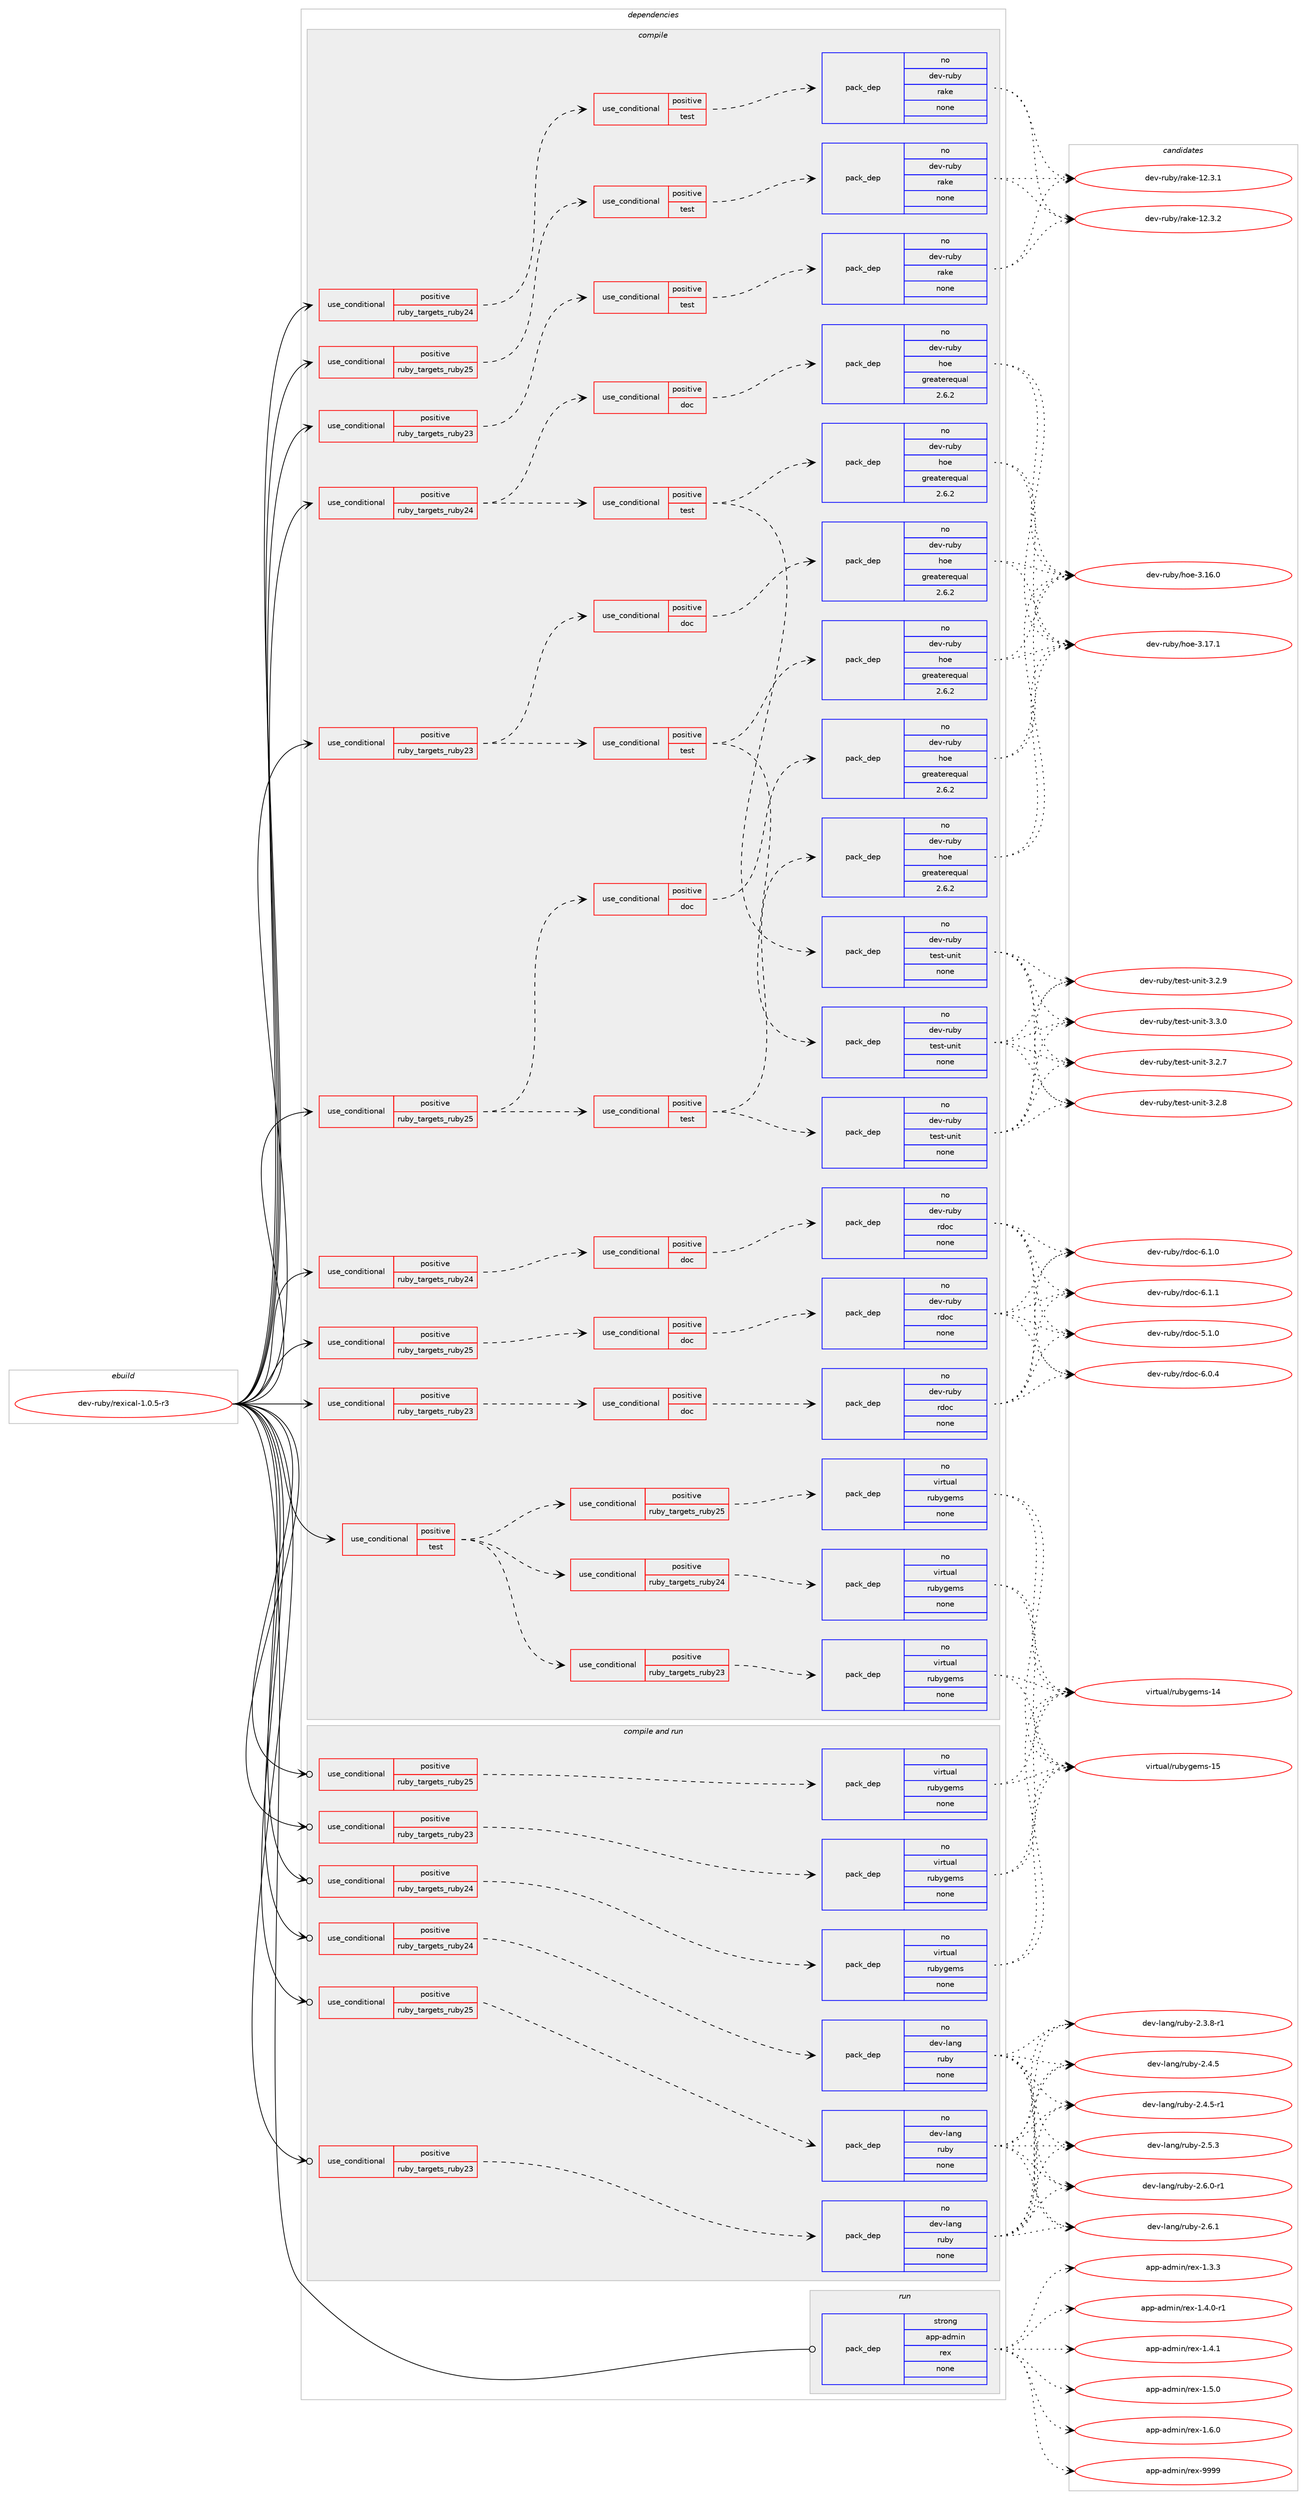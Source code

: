 digraph prolog {

# *************
# Graph options
# *************

newrank=true;
concentrate=true;
compound=true;
graph [rankdir=LR,fontname=Helvetica,fontsize=10,ranksep=1.5];#, ranksep=2.5, nodesep=0.2];
edge  [arrowhead=vee];
node  [fontname=Helvetica,fontsize=10];

# **********
# The ebuild
# **********

subgraph cluster_leftcol {
color=gray;
rank=same;
label=<<i>ebuild</i>>;
id [label="dev-ruby/rexical-1.0.5-r3", color=red, width=4, href="../dev-ruby/rexical-1.0.5-r3.svg"];
}

# ****************
# The dependencies
# ****************

subgraph cluster_midcol {
color=gray;
label=<<i>dependencies</i>>;
subgraph cluster_compile {
fillcolor="#eeeeee";
style=filled;
label=<<i>compile</i>>;
subgraph cond413182 {
dependency1518939 [label=<<TABLE BORDER="0" CELLBORDER="1" CELLSPACING="0" CELLPADDING="4"><TR><TD ROWSPAN="3" CELLPADDING="10">use_conditional</TD></TR><TR><TD>positive</TD></TR><TR><TD>ruby_targets_ruby23</TD></TR></TABLE>>, shape=none, color=red];
subgraph cond413183 {
dependency1518940 [label=<<TABLE BORDER="0" CELLBORDER="1" CELLSPACING="0" CELLPADDING="4"><TR><TD ROWSPAN="3" CELLPADDING="10">use_conditional</TD></TR><TR><TD>positive</TD></TR><TR><TD>doc</TD></TR></TABLE>>, shape=none, color=red];
subgraph pack1082251 {
dependency1518941 [label=<<TABLE BORDER="0" CELLBORDER="1" CELLSPACING="0" CELLPADDING="4" WIDTH="220"><TR><TD ROWSPAN="6" CELLPADDING="30">pack_dep</TD></TR><TR><TD WIDTH="110">no</TD></TR><TR><TD>dev-ruby</TD></TR><TR><TD>hoe</TD></TR><TR><TD>greaterequal</TD></TR><TR><TD>2.6.2</TD></TR></TABLE>>, shape=none, color=blue];
}
dependency1518940:e -> dependency1518941:w [weight=20,style="dashed",arrowhead="vee"];
}
dependency1518939:e -> dependency1518940:w [weight=20,style="dashed",arrowhead="vee"];
subgraph cond413184 {
dependency1518942 [label=<<TABLE BORDER="0" CELLBORDER="1" CELLSPACING="0" CELLPADDING="4"><TR><TD ROWSPAN="3" CELLPADDING="10">use_conditional</TD></TR><TR><TD>positive</TD></TR><TR><TD>test</TD></TR></TABLE>>, shape=none, color=red];
subgraph pack1082252 {
dependency1518943 [label=<<TABLE BORDER="0" CELLBORDER="1" CELLSPACING="0" CELLPADDING="4" WIDTH="220"><TR><TD ROWSPAN="6" CELLPADDING="30">pack_dep</TD></TR><TR><TD WIDTH="110">no</TD></TR><TR><TD>dev-ruby</TD></TR><TR><TD>hoe</TD></TR><TR><TD>greaterequal</TD></TR><TR><TD>2.6.2</TD></TR></TABLE>>, shape=none, color=blue];
}
dependency1518942:e -> dependency1518943:w [weight=20,style="dashed",arrowhead="vee"];
subgraph pack1082253 {
dependency1518944 [label=<<TABLE BORDER="0" CELLBORDER="1" CELLSPACING="0" CELLPADDING="4" WIDTH="220"><TR><TD ROWSPAN="6" CELLPADDING="30">pack_dep</TD></TR><TR><TD WIDTH="110">no</TD></TR><TR><TD>dev-ruby</TD></TR><TR><TD>test-unit</TD></TR><TR><TD>none</TD></TR><TR><TD></TD></TR></TABLE>>, shape=none, color=blue];
}
dependency1518942:e -> dependency1518944:w [weight=20,style="dashed",arrowhead="vee"];
}
dependency1518939:e -> dependency1518942:w [weight=20,style="dashed",arrowhead="vee"];
}
id:e -> dependency1518939:w [weight=20,style="solid",arrowhead="vee"];
subgraph cond413185 {
dependency1518945 [label=<<TABLE BORDER="0" CELLBORDER="1" CELLSPACING="0" CELLPADDING="4"><TR><TD ROWSPAN="3" CELLPADDING="10">use_conditional</TD></TR><TR><TD>positive</TD></TR><TR><TD>ruby_targets_ruby23</TD></TR></TABLE>>, shape=none, color=red];
subgraph cond413186 {
dependency1518946 [label=<<TABLE BORDER="0" CELLBORDER="1" CELLSPACING="0" CELLPADDING="4"><TR><TD ROWSPAN="3" CELLPADDING="10">use_conditional</TD></TR><TR><TD>positive</TD></TR><TR><TD>doc</TD></TR></TABLE>>, shape=none, color=red];
subgraph pack1082254 {
dependency1518947 [label=<<TABLE BORDER="0" CELLBORDER="1" CELLSPACING="0" CELLPADDING="4" WIDTH="220"><TR><TD ROWSPAN="6" CELLPADDING="30">pack_dep</TD></TR><TR><TD WIDTH="110">no</TD></TR><TR><TD>dev-ruby</TD></TR><TR><TD>rdoc</TD></TR><TR><TD>none</TD></TR><TR><TD></TD></TR></TABLE>>, shape=none, color=blue];
}
dependency1518946:e -> dependency1518947:w [weight=20,style="dashed",arrowhead="vee"];
}
dependency1518945:e -> dependency1518946:w [weight=20,style="dashed",arrowhead="vee"];
}
id:e -> dependency1518945:w [weight=20,style="solid",arrowhead="vee"];
subgraph cond413187 {
dependency1518948 [label=<<TABLE BORDER="0" CELLBORDER="1" CELLSPACING="0" CELLPADDING="4"><TR><TD ROWSPAN="3" CELLPADDING="10">use_conditional</TD></TR><TR><TD>positive</TD></TR><TR><TD>ruby_targets_ruby23</TD></TR></TABLE>>, shape=none, color=red];
subgraph cond413188 {
dependency1518949 [label=<<TABLE BORDER="0" CELLBORDER="1" CELLSPACING="0" CELLPADDING="4"><TR><TD ROWSPAN="3" CELLPADDING="10">use_conditional</TD></TR><TR><TD>positive</TD></TR><TR><TD>test</TD></TR></TABLE>>, shape=none, color=red];
subgraph pack1082255 {
dependency1518950 [label=<<TABLE BORDER="0" CELLBORDER="1" CELLSPACING="0" CELLPADDING="4" WIDTH="220"><TR><TD ROWSPAN="6" CELLPADDING="30">pack_dep</TD></TR><TR><TD WIDTH="110">no</TD></TR><TR><TD>dev-ruby</TD></TR><TR><TD>rake</TD></TR><TR><TD>none</TD></TR><TR><TD></TD></TR></TABLE>>, shape=none, color=blue];
}
dependency1518949:e -> dependency1518950:w [weight=20,style="dashed",arrowhead="vee"];
}
dependency1518948:e -> dependency1518949:w [weight=20,style="dashed",arrowhead="vee"];
}
id:e -> dependency1518948:w [weight=20,style="solid",arrowhead="vee"];
subgraph cond413189 {
dependency1518951 [label=<<TABLE BORDER="0" CELLBORDER="1" CELLSPACING="0" CELLPADDING="4"><TR><TD ROWSPAN="3" CELLPADDING="10">use_conditional</TD></TR><TR><TD>positive</TD></TR><TR><TD>ruby_targets_ruby24</TD></TR></TABLE>>, shape=none, color=red];
subgraph cond413190 {
dependency1518952 [label=<<TABLE BORDER="0" CELLBORDER="1" CELLSPACING="0" CELLPADDING="4"><TR><TD ROWSPAN="3" CELLPADDING="10">use_conditional</TD></TR><TR><TD>positive</TD></TR><TR><TD>doc</TD></TR></TABLE>>, shape=none, color=red];
subgraph pack1082256 {
dependency1518953 [label=<<TABLE BORDER="0" CELLBORDER="1" CELLSPACING="0" CELLPADDING="4" WIDTH="220"><TR><TD ROWSPAN="6" CELLPADDING="30">pack_dep</TD></TR><TR><TD WIDTH="110">no</TD></TR><TR><TD>dev-ruby</TD></TR><TR><TD>hoe</TD></TR><TR><TD>greaterequal</TD></TR><TR><TD>2.6.2</TD></TR></TABLE>>, shape=none, color=blue];
}
dependency1518952:e -> dependency1518953:w [weight=20,style="dashed",arrowhead="vee"];
}
dependency1518951:e -> dependency1518952:w [weight=20,style="dashed",arrowhead="vee"];
subgraph cond413191 {
dependency1518954 [label=<<TABLE BORDER="0" CELLBORDER="1" CELLSPACING="0" CELLPADDING="4"><TR><TD ROWSPAN="3" CELLPADDING="10">use_conditional</TD></TR><TR><TD>positive</TD></TR><TR><TD>test</TD></TR></TABLE>>, shape=none, color=red];
subgraph pack1082257 {
dependency1518955 [label=<<TABLE BORDER="0" CELLBORDER="1" CELLSPACING="0" CELLPADDING="4" WIDTH="220"><TR><TD ROWSPAN="6" CELLPADDING="30">pack_dep</TD></TR><TR><TD WIDTH="110">no</TD></TR><TR><TD>dev-ruby</TD></TR><TR><TD>hoe</TD></TR><TR><TD>greaterequal</TD></TR><TR><TD>2.6.2</TD></TR></TABLE>>, shape=none, color=blue];
}
dependency1518954:e -> dependency1518955:w [weight=20,style="dashed",arrowhead="vee"];
subgraph pack1082258 {
dependency1518956 [label=<<TABLE BORDER="0" CELLBORDER="1" CELLSPACING="0" CELLPADDING="4" WIDTH="220"><TR><TD ROWSPAN="6" CELLPADDING="30">pack_dep</TD></TR><TR><TD WIDTH="110">no</TD></TR><TR><TD>dev-ruby</TD></TR><TR><TD>test-unit</TD></TR><TR><TD>none</TD></TR><TR><TD></TD></TR></TABLE>>, shape=none, color=blue];
}
dependency1518954:e -> dependency1518956:w [weight=20,style="dashed",arrowhead="vee"];
}
dependency1518951:e -> dependency1518954:w [weight=20,style="dashed",arrowhead="vee"];
}
id:e -> dependency1518951:w [weight=20,style="solid",arrowhead="vee"];
subgraph cond413192 {
dependency1518957 [label=<<TABLE BORDER="0" CELLBORDER="1" CELLSPACING="0" CELLPADDING="4"><TR><TD ROWSPAN="3" CELLPADDING="10">use_conditional</TD></TR><TR><TD>positive</TD></TR><TR><TD>ruby_targets_ruby24</TD></TR></TABLE>>, shape=none, color=red];
subgraph cond413193 {
dependency1518958 [label=<<TABLE BORDER="0" CELLBORDER="1" CELLSPACING="0" CELLPADDING="4"><TR><TD ROWSPAN="3" CELLPADDING="10">use_conditional</TD></TR><TR><TD>positive</TD></TR><TR><TD>doc</TD></TR></TABLE>>, shape=none, color=red];
subgraph pack1082259 {
dependency1518959 [label=<<TABLE BORDER="0" CELLBORDER="1" CELLSPACING="0" CELLPADDING="4" WIDTH="220"><TR><TD ROWSPAN="6" CELLPADDING="30">pack_dep</TD></TR><TR><TD WIDTH="110">no</TD></TR><TR><TD>dev-ruby</TD></TR><TR><TD>rdoc</TD></TR><TR><TD>none</TD></TR><TR><TD></TD></TR></TABLE>>, shape=none, color=blue];
}
dependency1518958:e -> dependency1518959:w [weight=20,style="dashed",arrowhead="vee"];
}
dependency1518957:e -> dependency1518958:w [weight=20,style="dashed",arrowhead="vee"];
}
id:e -> dependency1518957:w [weight=20,style="solid",arrowhead="vee"];
subgraph cond413194 {
dependency1518960 [label=<<TABLE BORDER="0" CELLBORDER="1" CELLSPACING="0" CELLPADDING="4"><TR><TD ROWSPAN="3" CELLPADDING="10">use_conditional</TD></TR><TR><TD>positive</TD></TR><TR><TD>ruby_targets_ruby24</TD></TR></TABLE>>, shape=none, color=red];
subgraph cond413195 {
dependency1518961 [label=<<TABLE BORDER="0" CELLBORDER="1" CELLSPACING="0" CELLPADDING="4"><TR><TD ROWSPAN="3" CELLPADDING="10">use_conditional</TD></TR><TR><TD>positive</TD></TR><TR><TD>test</TD></TR></TABLE>>, shape=none, color=red];
subgraph pack1082260 {
dependency1518962 [label=<<TABLE BORDER="0" CELLBORDER="1" CELLSPACING="0" CELLPADDING="4" WIDTH="220"><TR><TD ROWSPAN="6" CELLPADDING="30">pack_dep</TD></TR><TR><TD WIDTH="110">no</TD></TR><TR><TD>dev-ruby</TD></TR><TR><TD>rake</TD></TR><TR><TD>none</TD></TR><TR><TD></TD></TR></TABLE>>, shape=none, color=blue];
}
dependency1518961:e -> dependency1518962:w [weight=20,style="dashed",arrowhead="vee"];
}
dependency1518960:e -> dependency1518961:w [weight=20,style="dashed",arrowhead="vee"];
}
id:e -> dependency1518960:w [weight=20,style="solid",arrowhead="vee"];
subgraph cond413196 {
dependency1518963 [label=<<TABLE BORDER="0" CELLBORDER="1" CELLSPACING="0" CELLPADDING="4"><TR><TD ROWSPAN="3" CELLPADDING="10">use_conditional</TD></TR><TR><TD>positive</TD></TR><TR><TD>ruby_targets_ruby25</TD></TR></TABLE>>, shape=none, color=red];
subgraph cond413197 {
dependency1518964 [label=<<TABLE BORDER="0" CELLBORDER="1" CELLSPACING="0" CELLPADDING="4"><TR><TD ROWSPAN="3" CELLPADDING="10">use_conditional</TD></TR><TR><TD>positive</TD></TR><TR><TD>doc</TD></TR></TABLE>>, shape=none, color=red];
subgraph pack1082261 {
dependency1518965 [label=<<TABLE BORDER="0" CELLBORDER="1" CELLSPACING="0" CELLPADDING="4" WIDTH="220"><TR><TD ROWSPAN="6" CELLPADDING="30">pack_dep</TD></TR><TR><TD WIDTH="110">no</TD></TR><TR><TD>dev-ruby</TD></TR><TR><TD>hoe</TD></TR><TR><TD>greaterequal</TD></TR><TR><TD>2.6.2</TD></TR></TABLE>>, shape=none, color=blue];
}
dependency1518964:e -> dependency1518965:w [weight=20,style="dashed",arrowhead="vee"];
}
dependency1518963:e -> dependency1518964:w [weight=20,style="dashed",arrowhead="vee"];
subgraph cond413198 {
dependency1518966 [label=<<TABLE BORDER="0" CELLBORDER="1" CELLSPACING="0" CELLPADDING="4"><TR><TD ROWSPAN="3" CELLPADDING="10">use_conditional</TD></TR><TR><TD>positive</TD></TR><TR><TD>test</TD></TR></TABLE>>, shape=none, color=red];
subgraph pack1082262 {
dependency1518967 [label=<<TABLE BORDER="0" CELLBORDER="1" CELLSPACING="0" CELLPADDING="4" WIDTH="220"><TR><TD ROWSPAN="6" CELLPADDING="30">pack_dep</TD></TR><TR><TD WIDTH="110">no</TD></TR><TR><TD>dev-ruby</TD></TR><TR><TD>hoe</TD></TR><TR><TD>greaterequal</TD></TR><TR><TD>2.6.2</TD></TR></TABLE>>, shape=none, color=blue];
}
dependency1518966:e -> dependency1518967:w [weight=20,style="dashed",arrowhead="vee"];
subgraph pack1082263 {
dependency1518968 [label=<<TABLE BORDER="0" CELLBORDER="1" CELLSPACING="0" CELLPADDING="4" WIDTH="220"><TR><TD ROWSPAN="6" CELLPADDING="30">pack_dep</TD></TR><TR><TD WIDTH="110">no</TD></TR><TR><TD>dev-ruby</TD></TR><TR><TD>test-unit</TD></TR><TR><TD>none</TD></TR><TR><TD></TD></TR></TABLE>>, shape=none, color=blue];
}
dependency1518966:e -> dependency1518968:w [weight=20,style="dashed",arrowhead="vee"];
}
dependency1518963:e -> dependency1518966:w [weight=20,style="dashed",arrowhead="vee"];
}
id:e -> dependency1518963:w [weight=20,style="solid",arrowhead="vee"];
subgraph cond413199 {
dependency1518969 [label=<<TABLE BORDER="0" CELLBORDER="1" CELLSPACING="0" CELLPADDING="4"><TR><TD ROWSPAN="3" CELLPADDING="10">use_conditional</TD></TR><TR><TD>positive</TD></TR><TR><TD>ruby_targets_ruby25</TD></TR></TABLE>>, shape=none, color=red];
subgraph cond413200 {
dependency1518970 [label=<<TABLE BORDER="0" CELLBORDER="1" CELLSPACING="0" CELLPADDING="4"><TR><TD ROWSPAN="3" CELLPADDING="10">use_conditional</TD></TR><TR><TD>positive</TD></TR><TR><TD>doc</TD></TR></TABLE>>, shape=none, color=red];
subgraph pack1082264 {
dependency1518971 [label=<<TABLE BORDER="0" CELLBORDER="1" CELLSPACING="0" CELLPADDING="4" WIDTH="220"><TR><TD ROWSPAN="6" CELLPADDING="30">pack_dep</TD></TR><TR><TD WIDTH="110">no</TD></TR><TR><TD>dev-ruby</TD></TR><TR><TD>rdoc</TD></TR><TR><TD>none</TD></TR><TR><TD></TD></TR></TABLE>>, shape=none, color=blue];
}
dependency1518970:e -> dependency1518971:w [weight=20,style="dashed",arrowhead="vee"];
}
dependency1518969:e -> dependency1518970:w [weight=20,style="dashed",arrowhead="vee"];
}
id:e -> dependency1518969:w [weight=20,style="solid",arrowhead="vee"];
subgraph cond413201 {
dependency1518972 [label=<<TABLE BORDER="0" CELLBORDER="1" CELLSPACING="0" CELLPADDING="4"><TR><TD ROWSPAN="3" CELLPADDING="10">use_conditional</TD></TR><TR><TD>positive</TD></TR><TR><TD>ruby_targets_ruby25</TD></TR></TABLE>>, shape=none, color=red];
subgraph cond413202 {
dependency1518973 [label=<<TABLE BORDER="0" CELLBORDER="1" CELLSPACING="0" CELLPADDING="4"><TR><TD ROWSPAN="3" CELLPADDING="10">use_conditional</TD></TR><TR><TD>positive</TD></TR><TR><TD>test</TD></TR></TABLE>>, shape=none, color=red];
subgraph pack1082265 {
dependency1518974 [label=<<TABLE BORDER="0" CELLBORDER="1" CELLSPACING="0" CELLPADDING="4" WIDTH="220"><TR><TD ROWSPAN="6" CELLPADDING="30">pack_dep</TD></TR><TR><TD WIDTH="110">no</TD></TR><TR><TD>dev-ruby</TD></TR><TR><TD>rake</TD></TR><TR><TD>none</TD></TR><TR><TD></TD></TR></TABLE>>, shape=none, color=blue];
}
dependency1518973:e -> dependency1518974:w [weight=20,style="dashed",arrowhead="vee"];
}
dependency1518972:e -> dependency1518973:w [weight=20,style="dashed",arrowhead="vee"];
}
id:e -> dependency1518972:w [weight=20,style="solid",arrowhead="vee"];
subgraph cond413203 {
dependency1518975 [label=<<TABLE BORDER="0" CELLBORDER="1" CELLSPACING="0" CELLPADDING="4"><TR><TD ROWSPAN="3" CELLPADDING="10">use_conditional</TD></TR><TR><TD>positive</TD></TR><TR><TD>test</TD></TR></TABLE>>, shape=none, color=red];
subgraph cond413204 {
dependency1518976 [label=<<TABLE BORDER="0" CELLBORDER="1" CELLSPACING="0" CELLPADDING="4"><TR><TD ROWSPAN="3" CELLPADDING="10">use_conditional</TD></TR><TR><TD>positive</TD></TR><TR><TD>ruby_targets_ruby23</TD></TR></TABLE>>, shape=none, color=red];
subgraph pack1082266 {
dependency1518977 [label=<<TABLE BORDER="0" CELLBORDER="1" CELLSPACING="0" CELLPADDING="4" WIDTH="220"><TR><TD ROWSPAN="6" CELLPADDING="30">pack_dep</TD></TR><TR><TD WIDTH="110">no</TD></TR><TR><TD>virtual</TD></TR><TR><TD>rubygems</TD></TR><TR><TD>none</TD></TR><TR><TD></TD></TR></TABLE>>, shape=none, color=blue];
}
dependency1518976:e -> dependency1518977:w [weight=20,style="dashed",arrowhead="vee"];
}
dependency1518975:e -> dependency1518976:w [weight=20,style="dashed",arrowhead="vee"];
subgraph cond413205 {
dependency1518978 [label=<<TABLE BORDER="0" CELLBORDER="1" CELLSPACING="0" CELLPADDING="4"><TR><TD ROWSPAN="3" CELLPADDING="10">use_conditional</TD></TR><TR><TD>positive</TD></TR><TR><TD>ruby_targets_ruby24</TD></TR></TABLE>>, shape=none, color=red];
subgraph pack1082267 {
dependency1518979 [label=<<TABLE BORDER="0" CELLBORDER="1" CELLSPACING="0" CELLPADDING="4" WIDTH="220"><TR><TD ROWSPAN="6" CELLPADDING="30">pack_dep</TD></TR><TR><TD WIDTH="110">no</TD></TR><TR><TD>virtual</TD></TR><TR><TD>rubygems</TD></TR><TR><TD>none</TD></TR><TR><TD></TD></TR></TABLE>>, shape=none, color=blue];
}
dependency1518978:e -> dependency1518979:w [weight=20,style="dashed",arrowhead="vee"];
}
dependency1518975:e -> dependency1518978:w [weight=20,style="dashed",arrowhead="vee"];
subgraph cond413206 {
dependency1518980 [label=<<TABLE BORDER="0" CELLBORDER="1" CELLSPACING="0" CELLPADDING="4"><TR><TD ROWSPAN="3" CELLPADDING="10">use_conditional</TD></TR><TR><TD>positive</TD></TR><TR><TD>ruby_targets_ruby25</TD></TR></TABLE>>, shape=none, color=red];
subgraph pack1082268 {
dependency1518981 [label=<<TABLE BORDER="0" CELLBORDER="1" CELLSPACING="0" CELLPADDING="4" WIDTH="220"><TR><TD ROWSPAN="6" CELLPADDING="30">pack_dep</TD></TR><TR><TD WIDTH="110">no</TD></TR><TR><TD>virtual</TD></TR><TR><TD>rubygems</TD></TR><TR><TD>none</TD></TR><TR><TD></TD></TR></TABLE>>, shape=none, color=blue];
}
dependency1518980:e -> dependency1518981:w [weight=20,style="dashed",arrowhead="vee"];
}
dependency1518975:e -> dependency1518980:w [weight=20,style="dashed",arrowhead="vee"];
}
id:e -> dependency1518975:w [weight=20,style="solid",arrowhead="vee"];
}
subgraph cluster_compileandrun {
fillcolor="#eeeeee";
style=filled;
label=<<i>compile and run</i>>;
subgraph cond413207 {
dependency1518982 [label=<<TABLE BORDER="0" CELLBORDER="1" CELLSPACING="0" CELLPADDING="4"><TR><TD ROWSPAN="3" CELLPADDING="10">use_conditional</TD></TR><TR><TD>positive</TD></TR><TR><TD>ruby_targets_ruby23</TD></TR></TABLE>>, shape=none, color=red];
subgraph pack1082269 {
dependency1518983 [label=<<TABLE BORDER="0" CELLBORDER="1" CELLSPACING="0" CELLPADDING="4" WIDTH="220"><TR><TD ROWSPAN="6" CELLPADDING="30">pack_dep</TD></TR><TR><TD WIDTH="110">no</TD></TR><TR><TD>dev-lang</TD></TR><TR><TD>ruby</TD></TR><TR><TD>none</TD></TR><TR><TD></TD></TR></TABLE>>, shape=none, color=blue];
}
dependency1518982:e -> dependency1518983:w [weight=20,style="dashed",arrowhead="vee"];
}
id:e -> dependency1518982:w [weight=20,style="solid",arrowhead="odotvee"];
subgraph cond413208 {
dependency1518984 [label=<<TABLE BORDER="0" CELLBORDER="1" CELLSPACING="0" CELLPADDING="4"><TR><TD ROWSPAN="3" CELLPADDING="10">use_conditional</TD></TR><TR><TD>positive</TD></TR><TR><TD>ruby_targets_ruby23</TD></TR></TABLE>>, shape=none, color=red];
subgraph pack1082270 {
dependency1518985 [label=<<TABLE BORDER="0" CELLBORDER="1" CELLSPACING="0" CELLPADDING="4" WIDTH="220"><TR><TD ROWSPAN="6" CELLPADDING="30">pack_dep</TD></TR><TR><TD WIDTH="110">no</TD></TR><TR><TD>virtual</TD></TR><TR><TD>rubygems</TD></TR><TR><TD>none</TD></TR><TR><TD></TD></TR></TABLE>>, shape=none, color=blue];
}
dependency1518984:e -> dependency1518985:w [weight=20,style="dashed",arrowhead="vee"];
}
id:e -> dependency1518984:w [weight=20,style="solid",arrowhead="odotvee"];
subgraph cond413209 {
dependency1518986 [label=<<TABLE BORDER="0" CELLBORDER="1" CELLSPACING="0" CELLPADDING="4"><TR><TD ROWSPAN="3" CELLPADDING="10">use_conditional</TD></TR><TR><TD>positive</TD></TR><TR><TD>ruby_targets_ruby24</TD></TR></TABLE>>, shape=none, color=red];
subgraph pack1082271 {
dependency1518987 [label=<<TABLE BORDER="0" CELLBORDER="1" CELLSPACING="0" CELLPADDING="4" WIDTH="220"><TR><TD ROWSPAN="6" CELLPADDING="30">pack_dep</TD></TR><TR><TD WIDTH="110">no</TD></TR><TR><TD>dev-lang</TD></TR><TR><TD>ruby</TD></TR><TR><TD>none</TD></TR><TR><TD></TD></TR></TABLE>>, shape=none, color=blue];
}
dependency1518986:e -> dependency1518987:w [weight=20,style="dashed",arrowhead="vee"];
}
id:e -> dependency1518986:w [weight=20,style="solid",arrowhead="odotvee"];
subgraph cond413210 {
dependency1518988 [label=<<TABLE BORDER="0" CELLBORDER="1" CELLSPACING="0" CELLPADDING="4"><TR><TD ROWSPAN="3" CELLPADDING="10">use_conditional</TD></TR><TR><TD>positive</TD></TR><TR><TD>ruby_targets_ruby24</TD></TR></TABLE>>, shape=none, color=red];
subgraph pack1082272 {
dependency1518989 [label=<<TABLE BORDER="0" CELLBORDER="1" CELLSPACING="0" CELLPADDING="4" WIDTH="220"><TR><TD ROWSPAN="6" CELLPADDING="30">pack_dep</TD></TR><TR><TD WIDTH="110">no</TD></TR><TR><TD>virtual</TD></TR><TR><TD>rubygems</TD></TR><TR><TD>none</TD></TR><TR><TD></TD></TR></TABLE>>, shape=none, color=blue];
}
dependency1518988:e -> dependency1518989:w [weight=20,style="dashed",arrowhead="vee"];
}
id:e -> dependency1518988:w [weight=20,style="solid",arrowhead="odotvee"];
subgraph cond413211 {
dependency1518990 [label=<<TABLE BORDER="0" CELLBORDER="1" CELLSPACING="0" CELLPADDING="4"><TR><TD ROWSPAN="3" CELLPADDING="10">use_conditional</TD></TR><TR><TD>positive</TD></TR><TR><TD>ruby_targets_ruby25</TD></TR></TABLE>>, shape=none, color=red];
subgraph pack1082273 {
dependency1518991 [label=<<TABLE BORDER="0" CELLBORDER="1" CELLSPACING="0" CELLPADDING="4" WIDTH="220"><TR><TD ROWSPAN="6" CELLPADDING="30">pack_dep</TD></TR><TR><TD WIDTH="110">no</TD></TR><TR><TD>dev-lang</TD></TR><TR><TD>ruby</TD></TR><TR><TD>none</TD></TR><TR><TD></TD></TR></TABLE>>, shape=none, color=blue];
}
dependency1518990:e -> dependency1518991:w [weight=20,style="dashed",arrowhead="vee"];
}
id:e -> dependency1518990:w [weight=20,style="solid",arrowhead="odotvee"];
subgraph cond413212 {
dependency1518992 [label=<<TABLE BORDER="0" CELLBORDER="1" CELLSPACING="0" CELLPADDING="4"><TR><TD ROWSPAN="3" CELLPADDING="10">use_conditional</TD></TR><TR><TD>positive</TD></TR><TR><TD>ruby_targets_ruby25</TD></TR></TABLE>>, shape=none, color=red];
subgraph pack1082274 {
dependency1518993 [label=<<TABLE BORDER="0" CELLBORDER="1" CELLSPACING="0" CELLPADDING="4" WIDTH="220"><TR><TD ROWSPAN="6" CELLPADDING="30">pack_dep</TD></TR><TR><TD WIDTH="110">no</TD></TR><TR><TD>virtual</TD></TR><TR><TD>rubygems</TD></TR><TR><TD>none</TD></TR><TR><TD></TD></TR></TABLE>>, shape=none, color=blue];
}
dependency1518992:e -> dependency1518993:w [weight=20,style="dashed",arrowhead="vee"];
}
id:e -> dependency1518992:w [weight=20,style="solid",arrowhead="odotvee"];
}
subgraph cluster_run {
fillcolor="#eeeeee";
style=filled;
label=<<i>run</i>>;
subgraph pack1082275 {
dependency1518994 [label=<<TABLE BORDER="0" CELLBORDER="1" CELLSPACING="0" CELLPADDING="4" WIDTH="220"><TR><TD ROWSPAN="6" CELLPADDING="30">pack_dep</TD></TR><TR><TD WIDTH="110">strong</TD></TR><TR><TD>app-admin</TD></TR><TR><TD>rex</TD></TR><TR><TD>none</TD></TR><TR><TD></TD></TR></TABLE>>, shape=none, color=blue];
}
id:e -> dependency1518994:w [weight=20,style="solid",arrowhead="odot"];
}
}

# **************
# The candidates
# **************

subgraph cluster_choices {
rank=same;
color=gray;
label=<<i>candidates</i>>;

subgraph choice1082251 {
color=black;
nodesep=1;
choice10010111845114117981214710411110145514649544648 [label="dev-ruby/hoe-3.16.0", color=red, width=4,href="../dev-ruby/hoe-3.16.0.svg"];
choice10010111845114117981214710411110145514649554649 [label="dev-ruby/hoe-3.17.1", color=red, width=4,href="../dev-ruby/hoe-3.17.1.svg"];
dependency1518941:e -> choice10010111845114117981214710411110145514649544648:w [style=dotted,weight="100"];
dependency1518941:e -> choice10010111845114117981214710411110145514649554649:w [style=dotted,weight="100"];
}
subgraph choice1082252 {
color=black;
nodesep=1;
choice10010111845114117981214710411110145514649544648 [label="dev-ruby/hoe-3.16.0", color=red, width=4,href="../dev-ruby/hoe-3.16.0.svg"];
choice10010111845114117981214710411110145514649554649 [label="dev-ruby/hoe-3.17.1", color=red, width=4,href="../dev-ruby/hoe-3.17.1.svg"];
dependency1518943:e -> choice10010111845114117981214710411110145514649544648:w [style=dotted,weight="100"];
dependency1518943:e -> choice10010111845114117981214710411110145514649554649:w [style=dotted,weight="100"];
}
subgraph choice1082253 {
color=black;
nodesep=1;
choice10010111845114117981214711610111511645117110105116455146504655 [label="dev-ruby/test-unit-3.2.7", color=red, width=4,href="../dev-ruby/test-unit-3.2.7.svg"];
choice10010111845114117981214711610111511645117110105116455146504656 [label="dev-ruby/test-unit-3.2.8", color=red, width=4,href="../dev-ruby/test-unit-3.2.8.svg"];
choice10010111845114117981214711610111511645117110105116455146504657 [label="dev-ruby/test-unit-3.2.9", color=red, width=4,href="../dev-ruby/test-unit-3.2.9.svg"];
choice10010111845114117981214711610111511645117110105116455146514648 [label="dev-ruby/test-unit-3.3.0", color=red, width=4,href="../dev-ruby/test-unit-3.3.0.svg"];
dependency1518944:e -> choice10010111845114117981214711610111511645117110105116455146504655:w [style=dotted,weight="100"];
dependency1518944:e -> choice10010111845114117981214711610111511645117110105116455146504656:w [style=dotted,weight="100"];
dependency1518944:e -> choice10010111845114117981214711610111511645117110105116455146504657:w [style=dotted,weight="100"];
dependency1518944:e -> choice10010111845114117981214711610111511645117110105116455146514648:w [style=dotted,weight="100"];
}
subgraph choice1082254 {
color=black;
nodesep=1;
choice10010111845114117981214711410011199455346494648 [label="dev-ruby/rdoc-5.1.0", color=red, width=4,href="../dev-ruby/rdoc-5.1.0.svg"];
choice10010111845114117981214711410011199455446484652 [label="dev-ruby/rdoc-6.0.4", color=red, width=4,href="../dev-ruby/rdoc-6.0.4.svg"];
choice10010111845114117981214711410011199455446494648 [label="dev-ruby/rdoc-6.1.0", color=red, width=4,href="../dev-ruby/rdoc-6.1.0.svg"];
choice10010111845114117981214711410011199455446494649 [label="dev-ruby/rdoc-6.1.1", color=red, width=4,href="../dev-ruby/rdoc-6.1.1.svg"];
dependency1518947:e -> choice10010111845114117981214711410011199455346494648:w [style=dotted,weight="100"];
dependency1518947:e -> choice10010111845114117981214711410011199455446484652:w [style=dotted,weight="100"];
dependency1518947:e -> choice10010111845114117981214711410011199455446494648:w [style=dotted,weight="100"];
dependency1518947:e -> choice10010111845114117981214711410011199455446494649:w [style=dotted,weight="100"];
}
subgraph choice1082255 {
color=black;
nodesep=1;
choice1001011184511411798121471149710710145495046514649 [label="dev-ruby/rake-12.3.1", color=red, width=4,href="../dev-ruby/rake-12.3.1.svg"];
choice1001011184511411798121471149710710145495046514650 [label="dev-ruby/rake-12.3.2", color=red, width=4,href="../dev-ruby/rake-12.3.2.svg"];
dependency1518950:e -> choice1001011184511411798121471149710710145495046514649:w [style=dotted,weight="100"];
dependency1518950:e -> choice1001011184511411798121471149710710145495046514650:w [style=dotted,weight="100"];
}
subgraph choice1082256 {
color=black;
nodesep=1;
choice10010111845114117981214710411110145514649544648 [label="dev-ruby/hoe-3.16.0", color=red, width=4,href="../dev-ruby/hoe-3.16.0.svg"];
choice10010111845114117981214710411110145514649554649 [label="dev-ruby/hoe-3.17.1", color=red, width=4,href="../dev-ruby/hoe-3.17.1.svg"];
dependency1518953:e -> choice10010111845114117981214710411110145514649544648:w [style=dotted,weight="100"];
dependency1518953:e -> choice10010111845114117981214710411110145514649554649:w [style=dotted,weight="100"];
}
subgraph choice1082257 {
color=black;
nodesep=1;
choice10010111845114117981214710411110145514649544648 [label="dev-ruby/hoe-3.16.0", color=red, width=4,href="../dev-ruby/hoe-3.16.0.svg"];
choice10010111845114117981214710411110145514649554649 [label="dev-ruby/hoe-3.17.1", color=red, width=4,href="../dev-ruby/hoe-3.17.1.svg"];
dependency1518955:e -> choice10010111845114117981214710411110145514649544648:w [style=dotted,weight="100"];
dependency1518955:e -> choice10010111845114117981214710411110145514649554649:w [style=dotted,weight="100"];
}
subgraph choice1082258 {
color=black;
nodesep=1;
choice10010111845114117981214711610111511645117110105116455146504655 [label="dev-ruby/test-unit-3.2.7", color=red, width=4,href="../dev-ruby/test-unit-3.2.7.svg"];
choice10010111845114117981214711610111511645117110105116455146504656 [label="dev-ruby/test-unit-3.2.8", color=red, width=4,href="../dev-ruby/test-unit-3.2.8.svg"];
choice10010111845114117981214711610111511645117110105116455146504657 [label="dev-ruby/test-unit-3.2.9", color=red, width=4,href="../dev-ruby/test-unit-3.2.9.svg"];
choice10010111845114117981214711610111511645117110105116455146514648 [label="dev-ruby/test-unit-3.3.0", color=red, width=4,href="../dev-ruby/test-unit-3.3.0.svg"];
dependency1518956:e -> choice10010111845114117981214711610111511645117110105116455146504655:w [style=dotted,weight="100"];
dependency1518956:e -> choice10010111845114117981214711610111511645117110105116455146504656:w [style=dotted,weight="100"];
dependency1518956:e -> choice10010111845114117981214711610111511645117110105116455146504657:w [style=dotted,weight="100"];
dependency1518956:e -> choice10010111845114117981214711610111511645117110105116455146514648:w [style=dotted,weight="100"];
}
subgraph choice1082259 {
color=black;
nodesep=1;
choice10010111845114117981214711410011199455346494648 [label="dev-ruby/rdoc-5.1.0", color=red, width=4,href="../dev-ruby/rdoc-5.1.0.svg"];
choice10010111845114117981214711410011199455446484652 [label="dev-ruby/rdoc-6.0.4", color=red, width=4,href="../dev-ruby/rdoc-6.0.4.svg"];
choice10010111845114117981214711410011199455446494648 [label="dev-ruby/rdoc-6.1.0", color=red, width=4,href="../dev-ruby/rdoc-6.1.0.svg"];
choice10010111845114117981214711410011199455446494649 [label="dev-ruby/rdoc-6.1.1", color=red, width=4,href="../dev-ruby/rdoc-6.1.1.svg"];
dependency1518959:e -> choice10010111845114117981214711410011199455346494648:w [style=dotted,weight="100"];
dependency1518959:e -> choice10010111845114117981214711410011199455446484652:w [style=dotted,weight="100"];
dependency1518959:e -> choice10010111845114117981214711410011199455446494648:w [style=dotted,weight="100"];
dependency1518959:e -> choice10010111845114117981214711410011199455446494649:w [style=dotted,weight="100"];
}
subgraph choice1082260 {
color=black;
nodesep=1;
choice1001011184511411798121471149710710145495046514649 [label="dev-ruby/rake-12.3.1", color=red, width=4,href="../dev-ruby/rake-12.3.1.svg"];
choice1001011184511411798121471149710710145495046514650 [label="dev-ruby/rake-12.3.2", color=red, width=4,href="../dev-ruby/rake-12.3.2.svg"];
dependency1518962:e -> choice1001011184511411798121471149710710145495046514649:w [style=dotted,weight="100"];
dependency1518962:e -> choice1001011184511411798121471149710710145495046514650:w [style=dotted,weight="100"];
}
subgraph choice1082261 {
color=black;
nodesep=1;
choice10010111845114117981214710411110145514649544648 [label="dev-ruby/hoe-3.16.0", color=red, width=4,href="../dev-ruby/hoe-3.16.0.svg"];
choice10010111845114117981214710411110145514649554649 [label="dev-ruby/hoe-3.17.1", color=red, width=4,href="../dev-ruby/hoe-3.17.1.svg"];
dependency1518965:e -> choice10010111845114117981214710411110145514649544648:w [style=dotted,weight="100"];
dependency1518965:e -> choice10010111845114117981214710411110145514649554649:w [style=dotted,weight="100"];
}
subgraph choice1082262 {
color=black;
nodesep=1;
choice10010111845114117981214710411110145514649544648 [label="dev-ruby/hoe-3.16.0", color=red, width=4,href="../dev-ruby/hoe-3.16.0.svg"];
choice10010111845114117981214710411110145514649554649 [label="dev-ruby/hoe-3.17.1", color=red, width=4,href="../dev-ruby/hoe-3.17.1.svg"];
dependency1518967:e -> choice10010111845114117981214710411110145514649544648:w [style=dotted,weight="100"];
dependency1518967:e -> choice10010111845114117981214710411110145514649554649:w [style=dotted,weight="100"];
}
subgraph choice1082263 {
color=black;
nodesep=1;
choice10010111845114117981214711610111511645117110105116455146504655 [label="dev-ruby/test-unit-3.2.7", color=red, width=4,href="../dev-ruby/test-unit-3.2.7.svg"];
choice10010111845114117981214711610111511645117110105116455146504656 [label="dev-ruby/test-unit-3.2.8", color=red, width=4,href="../dev-ruby/test-unit-3.2.8.svg"];
choice10010111845114117981214711610111511645117110105116455146504657 [label="dev-ruby/test-unit-3.2.9", color=red, width=4,href="../dev-ruby/test-unit-3.2.9.svg"];
choice10010111845114117981214711610111511645117110105116455146514648 [label="dev-ruby/test-unit-3.3.0", color=red, width=4,href="../dev-ruby/test-unit-3.3.0.svg"];
dependency1518968:e -> choice10010111845114117981214711610111511645117110105116455146504655:w [style=dotted,weight="100"];
dependency1518968:e -> choice10010111845114117981214711610111511645117110105116455146504656:w [style=dotted,weight="100"];
dependency1518968:e -> choice10010111845114117981214711610111511645117110105116455146504657:w [style=dotted,weight="100"];
dependency1518968:e -> choice10010111845114117981214711610111511645117110105116455146514648:w [style=dotted,weight="100"];
}
subgraph choice1082264 {
color=black;
nodesep=1;
choice10010111845114117981214711410011199455346494648 [label="dev-ruby/rdoc-5.1.0", color=red, width=4,href="../dev-ruby/rdoc-5.1.0.svg"];
choice10010111845114117981214711410011199455446484652 [label="dev-ruby/rdoc-6.0.4", color=red, width=4,href="../dev-ruby/rdoc-6.0.4.svg"];
choice10010111845114117981214711410011199455446494648 [label="dev-ruby/rdoc-6.1.0", color=red, width=4,href="../dev-ruby/rdoc-6.1.0.svg"];
choice10010111845114117981214711410011199455446494649 [label="dev-ruby/rdoc-6.1.1", color=red, width=4,href="../dev-ruby/rdoc-6.1.1.svg"];
dependency1518971:e -> choice10010111845114117981214711410011199455346494648:w [style=dotted,weight="100"];
dependency1518971:e -> choice10010111845114117981214711410011199455446484652:w [style=dotted,weight="100"];
dependency1518971:e -> choice10010111845114117981214711410011199455446494648:w [style=dotted,weight="100"];
dependency1518971:e -> choice10010111845114117981214711410011199455446494649:w [style=dotted,weight="100"];
}
subgraph choice1082265 {
color=black;
nodesep=1;
choice1001011184511411798121471149710710145495046514649 [label="dev-ruby/rake-12.3.1", color=red, width=4,href="../dev-ruby/rake-12.3.1.svg"];
choice1001011184511411798121471149710710145495046514650 [label="dev-ruby/rake-12.3.2", color=red, width=4,href="../dev-ruby/rake-12.3.2.svg"];
dependency1518974:e -> choice1001011184511411798121471149710710145495046514649:w [style=dotted,weight="100"];
dependency1518974:e -> choice1001011184511411798121471149710710145495046514650:w [style=dotted,weight="100"];
}
subgraph choice1082266 {
color=black;
nodesep=1;
choice118105114116117971084711411798121103101109115454952 [label="virtual/rubygems-14", color=red, width=4,href="../virtual/rubygems-14.svg"];
choice118105114116117971084711411798121103101109115454953 [label="virtual/rubygems-15", color=red, width=4,href="../virtual/rubygems-15.svg"];
dependency1518977:e -> choice118105114116117971084711411798121103101109115454952:w [style=dotted,weight="100"];
dependency1518977:e -> choice118105114116117971084711411798121103101109115454953:w [style=dotted,weight="100"];
}
subgraph choice1082267 {
color=black;
nodesep=1;
choice118105114116117971084711411798121103101109115454952 [label="virtual/rubygems-14", color=red, width=4,href="../virtual/rubygems-14.svg"];
choice118105114116117971084711411798121103101109115454953 [label="virtual/rubygems-15", color=red, width=4,href="../virtual/rubygems-15.svg"];
dependency1518979:e -> choice118105114116117971084711411798121103101109115454952:w [style=dotted,weight="100"];
dependency1518979:e -> choice118105114116117971084711411798121103101109115454953:w [style=dotted,weight="100"];
}
subgraph choice1082268 {
color=black;
nodesep=1;
choice118105114116117971084711411798121103101109115454952 [label="virtual/rubygems-14", color=red, width=4,href="../virtual/rubygems-14.svg"];
choice118105114116117971084711411798121103101109115454953 [label="virtual/rubygems-15", color=red, width=4,href="../virtual/rubygems-15.svg"];
dependency1518981:e -> choice118105114116117971084711411798121103101109115454952:w [style=dotted,weight="100"];
dependency1518981:e -> choice118105114116117971084711411798121103101109115454953:w [style=dotted,weight="100"];
}
subgraph choice1082269 {
color=black;
nodesep=1;
choice100101118451089711010347114117981214550465146564511449 [label="dev-lang/ruby-2.3.8-r1", color=red, width=4,href="../dev-lang/ruby-2.3.8-r1.svg"];
choice10010111845108971101034711411798121455046524653 [label="dev-lang/ruby-2.4.5", color=red, width=4,href="../dev-lang/ruby-2.4.5.svg"];
choice100101118451089711010347114117981214550465246534511449 [label="dev-lang/ruby-2.4.5-r1", color=red, width=4,href="../dev-lang/ruby-2.4.5-r1.svg"];
choice10010111845108971101034711411798121455046534651 [label="dev-lang/ruby-2.5.3", color=red, width=4,href="../dev-lang/ruby-2.5.3.svg"];
choice100101118451089711010347114117981214550465446484511449 [label="dev-lang/ruby-2.6.0-r1", color=red, width=4,href="../dev-lang/ruby-2.6.0-r1.svg"];
choice10010111845108971101034711411798121455046544649 [label="dev-lang/ruby-2.6.1", color=red, width=4,href="../dev-lang/ruby-2.6.1.svg"];
dependency1518983:e -> choice100101118451089711010347114117981214550465146564511449:w [style=dotted,weight="100"];
dependency1518983:e -> choice10010111845108971101034711411798121455046524653:w [style=dotted,weight="100"];
dependency1518983:e -> choice100101118451089711010347114117981214550465246534511449:w [style=dotted,weight="100"];
dependency1518983:e -> choice10010111845108971101034711411798121455046534651:w [style=dotted,weight="100"];
dependency1518983:e -> choice100101118451089711010347114117981214550465446484511449:w [style=dotted,weight="100"];
dependency1518983:e -> choice10010111845108971101034711411798121455046544649:w [style=dotted,weight="100"];
}
subgraph choice1082270 {
color=black;
nodesep=1;
choice118105114116117971084711411798121103101109115454952 [label="virtual/rubygems-14", color=red, width=4,href="../virtual/rubygems-14.svg"];
choice118105114116117971084711411798121103101109115454953 [label="virtual/rubygems-15", color=red, width=4,href="../virtual/rubygems-15.svg"];
dependency1518985:e -> choice118105114116117971084711411798121103101109115454952:w [style=dotted,weight="100"];
dependency1518985:e -> choice118105114116117971084711411798121103101109115454953:w [style=dotted,weight="100"];
}
subgraph choice1082271 {
color=black;
nodesep=1;
choice100101118451089711010347114117981214550465146564511449 [label="dev-lang/ruby-2.3.8-r1", color=red, width=4,href="../dev-lang/ruby-2.3.8-r1.svg"];
choice10010111845108971101034711411798121455046524653 [label="dev-lang/ruby-2.4.5", color=red, width=4,href="../dev-lang/ruby-2.4.5.svg"];
choice100101118451089711010347114117981214550465246534511449 [label="dev-lang/ruby-2.4.5-r1", color=red, width=4,href="../dev-lang/ruby-2.4.5-r1.svg"];
choice10010111845108971101034711411798121455046534651 [label="dev-lang/ruby-2.5.3", color=red, width=4,href="../dev-lang/ruby-2.5.3.svg"];
choice100101118451089711010347114117981214550465446484511449 [label="dev-lang/ruby-2.6.0-r1", color=red, width=4,href="../dev-lang/ruby-2.6.0-r1.svg"];
choice10010111845108971101034711411798121455046544649 [label="dev-lang/ruby-2.6.1", color=red, width=4,href="../dev-lang/ruby-2.6.1.svg"];
dependency1518987:e -> choice100101118451089711010347114117981214550465146564511449:w [style=dotted,weight="100"];
dependency1518987:e -> choice10010111845108971101034711411798121455046524653:w [style=dotted,weight="100"];
dependency1518987:e -> choice100101118451089711010347114117981214550465246534511449:w [style=dotted,weight="100"];
dependency1518987:e -> choice10010111845108971101034711411798121455046534651:w [style=dotted,weight="100"];
dependency1518987:e -> choice100101118451089711010347114117981214550465446484511449:w [style=dotted,weight="100"];
dependency1518987:e -> choice10010111845108971101034711411798121455046544649:w [style=dotted,weight="100"];
}
subgraph choice1082272 {
color=black;
nodesep=1;
choice118105114116117971084711411798121103101109115454952 [label="virtual/rubygems-14", color=red, width=4,href="../virtual/rubygems-14.svg"];
choice118105114116117971084711411798121103101109115454953 [label="virtual/rubygems-15", color=red, width=4,href="../virtual/rubygems-15.svg"];
dependency1518989:e -> choice118105114116117971084711411798121103101109115454952:w [style=dotted,weight="100"];
dependency1518989:e -> choice118105114116117971084711411798121103101109115454953:w [style=dotted,weight="100"];
}
subgraph choice1082273 {
color=black;
nodesep=1;
choice100101118451089711010347114117981214550465146564511449 [label="dev-lang/ruby-2.3.8-r1", color=red, width=4,href="../dev-lang/ruby-2.3.8-r1.svg"];
choice10010111845108971101034711411798121455046524653 [label="dev-lang/ruby-2.4.5", color=red, width=4,href="../dev-lang/ruby-2.4.5.svg"];
choice100101118451089711010347114117981214550465246534511449 [label="dev-lang/ruby-2.4.5-r1", color=red, width=4,href="../dev-lang/ruby-2.4.5-r1.svg"];
choice10010111845108971101034711411798121455046534651 [label="dev-lang/ruby-2.5.3", color=red, width=4,href="../dev-lang/ruby-2.5.3.svg"];
choice100101118451089711010347114117981214550465446484511449 [label="dev-lang/ruby-2.6.0-r1", color=red, width=4,href="../dev-lang/ruby-2.6.0-r1.svg"];
choice10010111845108971101034711411798121455046544649 [label="dev-lang/ruby-2.6.1", color=red, width=4,href="../dev-lang/ruby-2.6.1.svg"];
dependency1518991:e -> choice100101118451089711010347114117981214550465146564511449:w [style=dotted,weight="100"];
dependency1518991:e -> choice10010111845108971101034711411798121455046524653:w [style=dotted,weight="100"];
dependency1518991:e -> choice100101118451089711010347114117981214550465246534511449:w [style=dotted,weight="100"];
dependency1518991:e -> choice10010111845108971101034711411798121455046534651:w [style=dotted,weight="100"];
dependency1518991:e -> choice100101118451089711010347114117981214550465446484511449:w [style=dotted,weight="100"];
dependency1518991:e -> choice10010111845108971101034711411798121455046544649:w [style=dotted,weight="100"];
}
subgraph choice1082274 {
color=black;
nodesep=1;
choice118105114116117971084711411798121103101109115454952 [label="virtual/rubygems-14", color=red, width=4,href="../virtual/rubygems-14.svg"];
choice118105114116117971084711411798121103101109115454953 [label="virtual/rubygems-15", color=red, width=4,href="../virtual/rubygems-15.svg"];
dependency1518993:e -> choice118105114116117971084711411798121103101109115454952:w [style=dotted,weight="100"];
dependency1518993:e -> choice118105114116117971084711411798121103101109115454953:w [style=dotted,weight="100"];
}
subgraph choice1082275 {
color=black;
nodesep=1;
choice97112112459710010910511047114101120454946514651 [label="app-admin/rex-1.3.3", color=red, width=4,href="../app-admin/rex-1.3.3.svg"];
choice971121124597100109105110471141011204549465246484511449 [label="app-admin/rex-1.4.0-r1", color=red, width=4,href="../app-admin/rex-1.4.0-r1.svg"];
choice97112112459710010910511047114101120454946524649 [label="app-admin/rex-1.4.1", color=red, width=4,href="../app-admin/rex-1.4.1.svg"];
choice97112112459710010910511047114101120454946534648 [label="app-admin/rex-1.5.0", color=red, width=4,href="../app-admin/rex-1.5.0.svg"];
choice97112112459710010910511047114101120454946544648 [label="app-admin/rex-1.6.0", color=red, width=4,href="../app-admin/rex-1.6.0.svg"];
choice971121124597100109105110471141011204557575757 [label="app-admin/rex-9999", color=red, width=4,href="../app-admin/rex-9999.svg"];
dependency1518994:e -> choice97112112459710010910511047114101120454946514651:w [style=dotted,weight="100"];
dependency1518994:e -> choice971121124597100109105110471141011204549465246484511449:w [style=dotted,weight="100"];
dependency1518994:e -> choice97112112459710010910511047114101120454946524649:w [style=dotted,weight="100"];
dependency1518994:e -> choice97112112459710010910511047114101120454946534648:w [style=dotted,weight="100"];
dependency1518994:e -> choice97112112459710010910511047114101120454946544648:w [style=dotted,weight="100"];
dependency1518994:e -> choice971121124597100109105110471141011204557575757:w [style=dotted,weight="100"];
}
}

}
